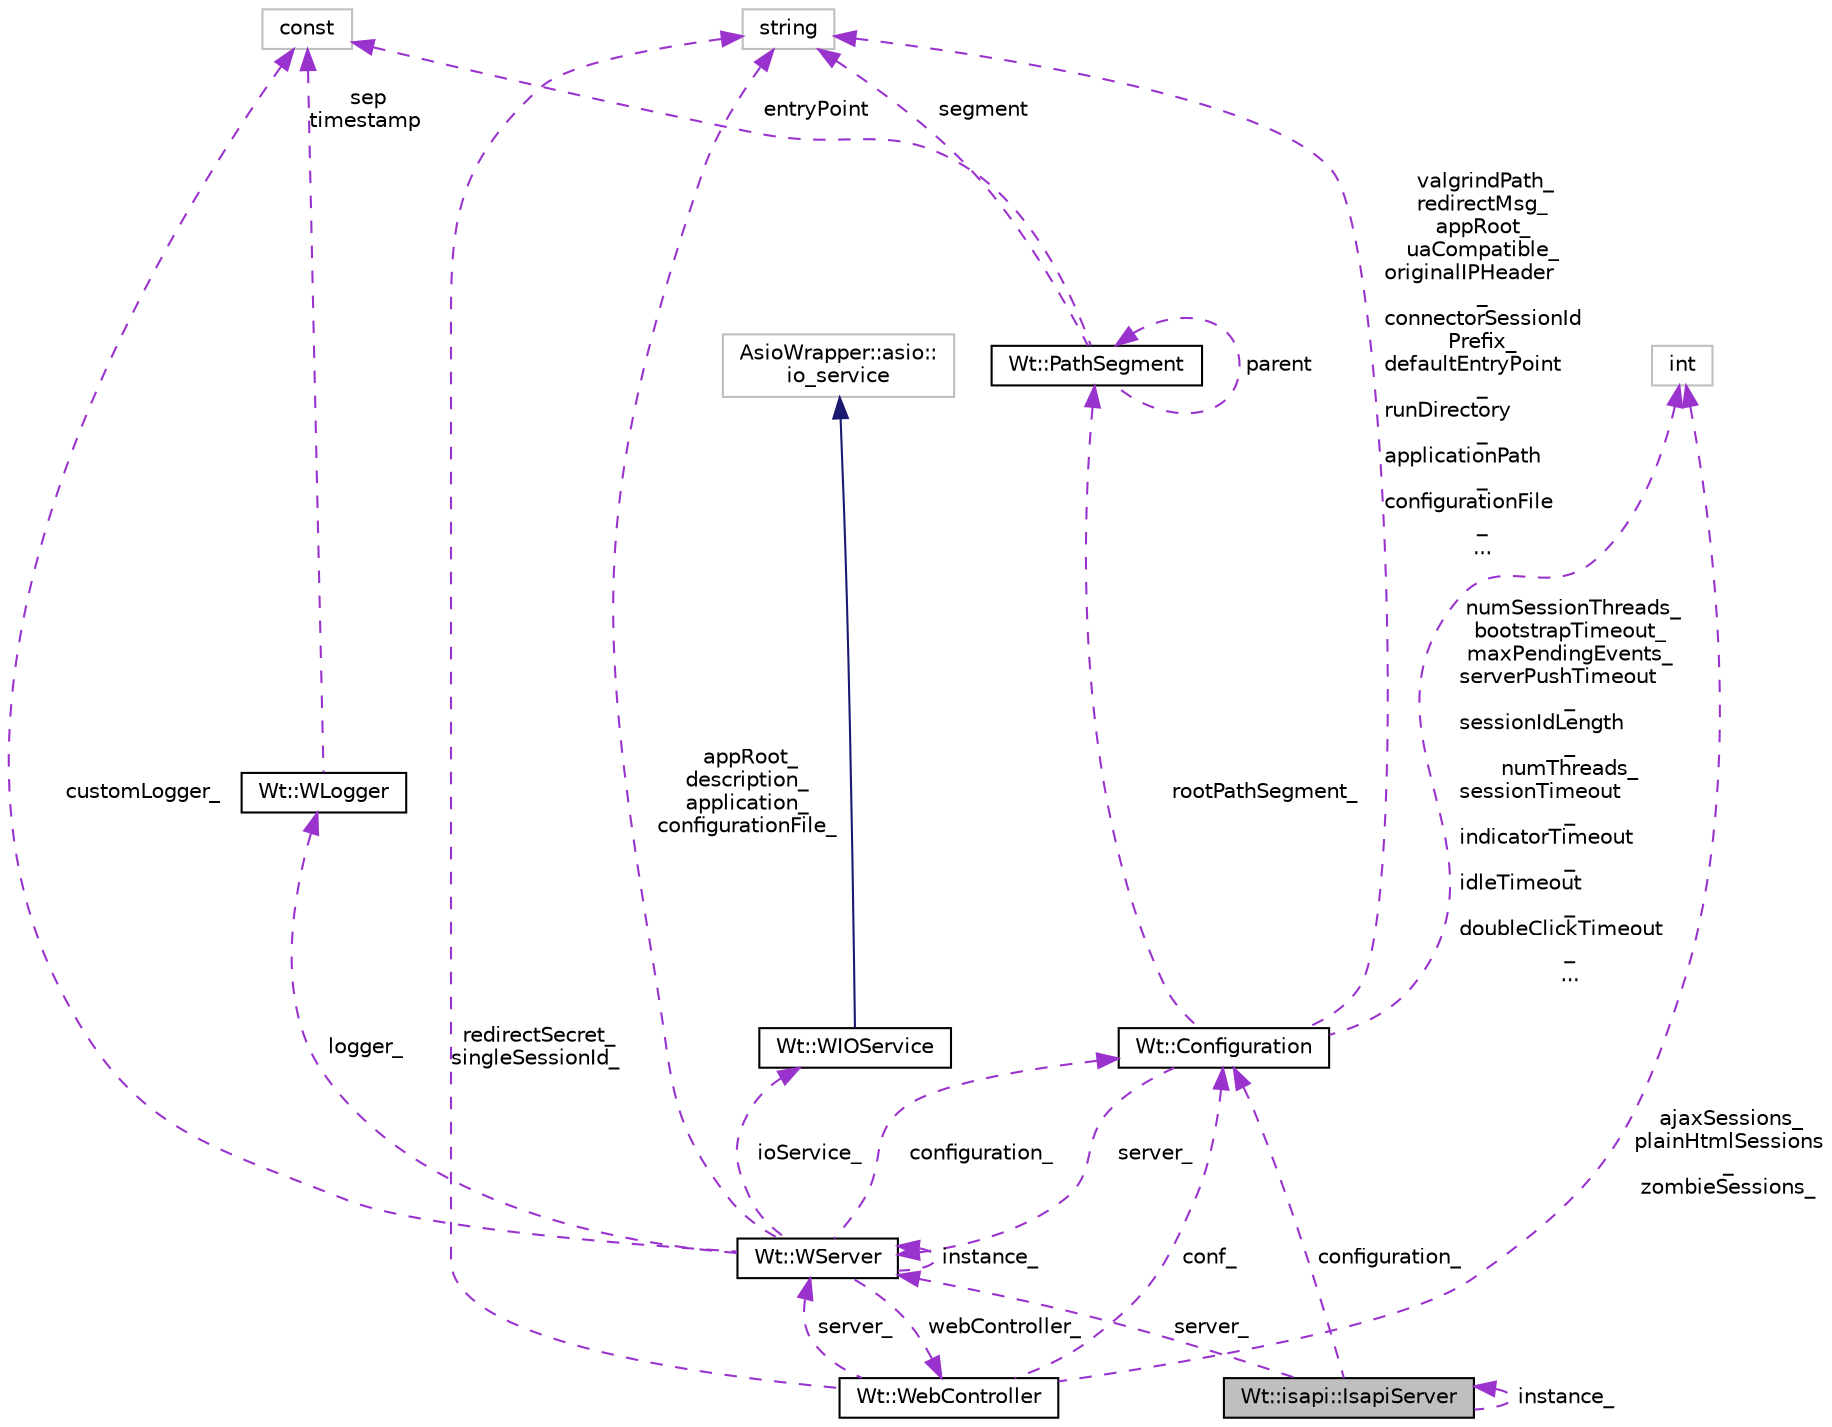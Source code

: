 digraph "Wt::isapi::IsapiServer"
{
 // LATEX_PDF_SIZE
  edge [fontname="Helvetica",fontsize="10",labelfontname="Helvetica",labelfontsize="10"];
  node [fontname="Helvetica",fontsize="10",shape=record];
  Node1 [label="Wt::isapi::IsapiServer",height=0.2,width=0.4,color="black", fillcolor="grey75", style="filled", fontcolor="black",tooltip=" "];
  Node2 -> Node1 [dir="back",color="darkorchid3",fontsize="10",style="dashed",label=" configuration_" ,fontname="Helvetica"];
  Node2 [label="Wt::Configuration",height=0.2,width=0.4,color="black", fillcolor="white", style="filled",URL="$classWt_1_1Configuration.html",tooltip=" "];
  Node3 -> Node2 [dir="back",color="darkorchid3",fontsize="10",style="dashed",label=" rootPathSegment_" ,fontname="Helvetica"];
  Node3 [label="Wt::PathSegment",height=0.2,width=0.4,color="black", fillcolor="white", style="filled",URL="$structWt_1_1PathSegment.html",tooltip=" "];
  Node3 -> Node3 [dir="back",color="darkorchid3",fontsize="10",style="dashed",label=" parent" ,fontname="Helvetica"];
  Node4 -> Node3 [dir="back",color="darkorchid3",fontsize="10",style="dashed",label=" segment" ,fontname="Helvetica"];
  Node4 [label="string",height=0.2,width=0.4,color="grey75", fillcolor="white", style="filled",tooltip=" "];
  Node5 -> Node3 [dir="back",color="darkorchid3",fontsize="10",style="dashed",label=" entryPoint" ,fontname="Helvetica"];
  Node5 [label="const",height=0.2,width=0.4,color="grey75", fillcolor="white", style="filled",tooltip=" "];
  Node6 -> Node2 [dir="back",color="darkorchid3",fontsize="10",style="dashed",label=" server_" ,fontname="Helvetica"];
  Node6 [label="Wt::WServer",height=0.2,width=0.4,color="black", fillcolor="white", style="filled",URL="$classWt_1_1WServer.html",tooltip="A class encapsulating a web application server."];
  Node7 -> Node6 [dir="back",color="darkorchid3",fontsize="10",style="dashed",label=" ioService_" ,fontname="Helvetica"];
  Node7 [label="Wt::WIOService",height=0.2,width=0.4,color="black", fillcolor="white", style="filled",URL="$classWt_1_1WIOService.html",tooltip="An I/O service."];
  Node8 -> Node7 [dir="back",color="midnightblue",fontsize="10",style="solid",fontname="Helvetica"];
  Node8 [label="AsioWrapper::asio::\lio_service",height=0.2,width=0.4,color="grey75", fillcolor="white", style="filled",tooltip=" "];
  Node2 -> Node6 [dir="back",color="darkorchid3",fontsize="10",style="dashed",label=" configuration_" ,fontname="Helvetica"];
  Node9 -> Node6 [dir="back",color="darkorchid3",fontsize="10",style="dashed",label=" logger_" ,fontname="Helvetica"];
  Node9 [label="Wt::WLogger",height=0.2,width=0.4,color="black", fillcolor="white", style="filled",URL="$classWt_1_1WLogger.html",tooltip="A simple logging class."];
  Node5 -> Node9 [dir="back",color="darkorchid3",fontsize="10",style="dashed",label=" sep\ntimestamp" ,fontname="Helvetica"];
  Node6 -> Node6 [dir="back",color="darkorchid3",fontsize="10",style="dashed",label=" instance_" ,fontname="Helvetica"];
  Node10 -> Node6 [dir="back",color="darkorchid3",fontsize="10",style="dashed",label=" webController_" ,fontname="Helvetica"];
  Node10 [label="Wt::WebController",height=0.2,width=0.4,color="black", fillcolor="white", style="filled",URL="$classWt_1_1WebController.html",tooltip=" "];
  Node2 -> Node10 [dir="back",color="darkorchid3",fontsize="10",style="dashed",label=" conf_" ,fontname="Helvetica"];
  Node6 -> Node10 [dir="back",color="darkorchid3",fontsize="10",style="dashed",label=" server_" ,fontname="Helvetica"];
  Node11 -> Node10 [dir="back",color="darkorchid3",fontsize="10",style="dashed",label=" ajaxSessions_\nplainHtmlSessions\l_\nzombieSessions_" ,fontname="Helvetica"];
  Node11 [label="int",height=0.2,width=0.4,color="grey75", fillcolor="white", style="filled",tooltip=" "];
  Node4 -> Node10 [dir="back",color="darkorchid3",fontsize="10",style="dashed",label=" redirectSecret_\nsingleSessionId_" ,fontname="Helvetica"];
  Node4 -> Node6 [dir="back",color="darkorchid3",fontsize="10",style="dashed",label=" appRoot_\ndescription_\napplication_\nconfigurationFile_" ,fontname="Helvetica"];
  Node5 -> Node6 [dir="back",color="darkorchid3",fontsize="10",style="dashed",label=" customLogger_" ,fontname="Helvetica"];
  Node11 -> Node2 [dir="back",color="darkorchid3",fontsize="10",style="dashed",label=" numSessionThreads_\nbootstrapTimeout_\nmaxPendingEvents_\nserverPushTimeout\l_\nsessionIdLength\l_\nnumThreads_\nsessionTimeout\l_\nindicatorTimeout\l_\nidleTimeout\l_\ndoubleClickTimeout\l_\n..." ,fontname="Helvetica"];
  Node4 -> Node2 [dir="back",color="darkorchid3",fontsize="10",style="dashed",label=" valgrindPath_\nredirectMsg_\nappRoot_\nuaCompatible_\noriginalIPHeader\l_\nconnectorSessionId\lPrefix_\ndefaultEntryPoint\l_\nrunDirectory\l_\napplicationPath\l_\nconfigurationFile\l_\n..." ,fontname="Helvetica"];
  Node6 -> Node1 [dir="back",color="darkorchid3",fontsize="10",style="dashed",label=" server_" ,fontname="Helvetica"];
  Node1 -> Node1 [dir="back",color="darkorchid3",fontsize="10",style="dashed",label=" instance_" ,fontname="Helvetica"];
}
